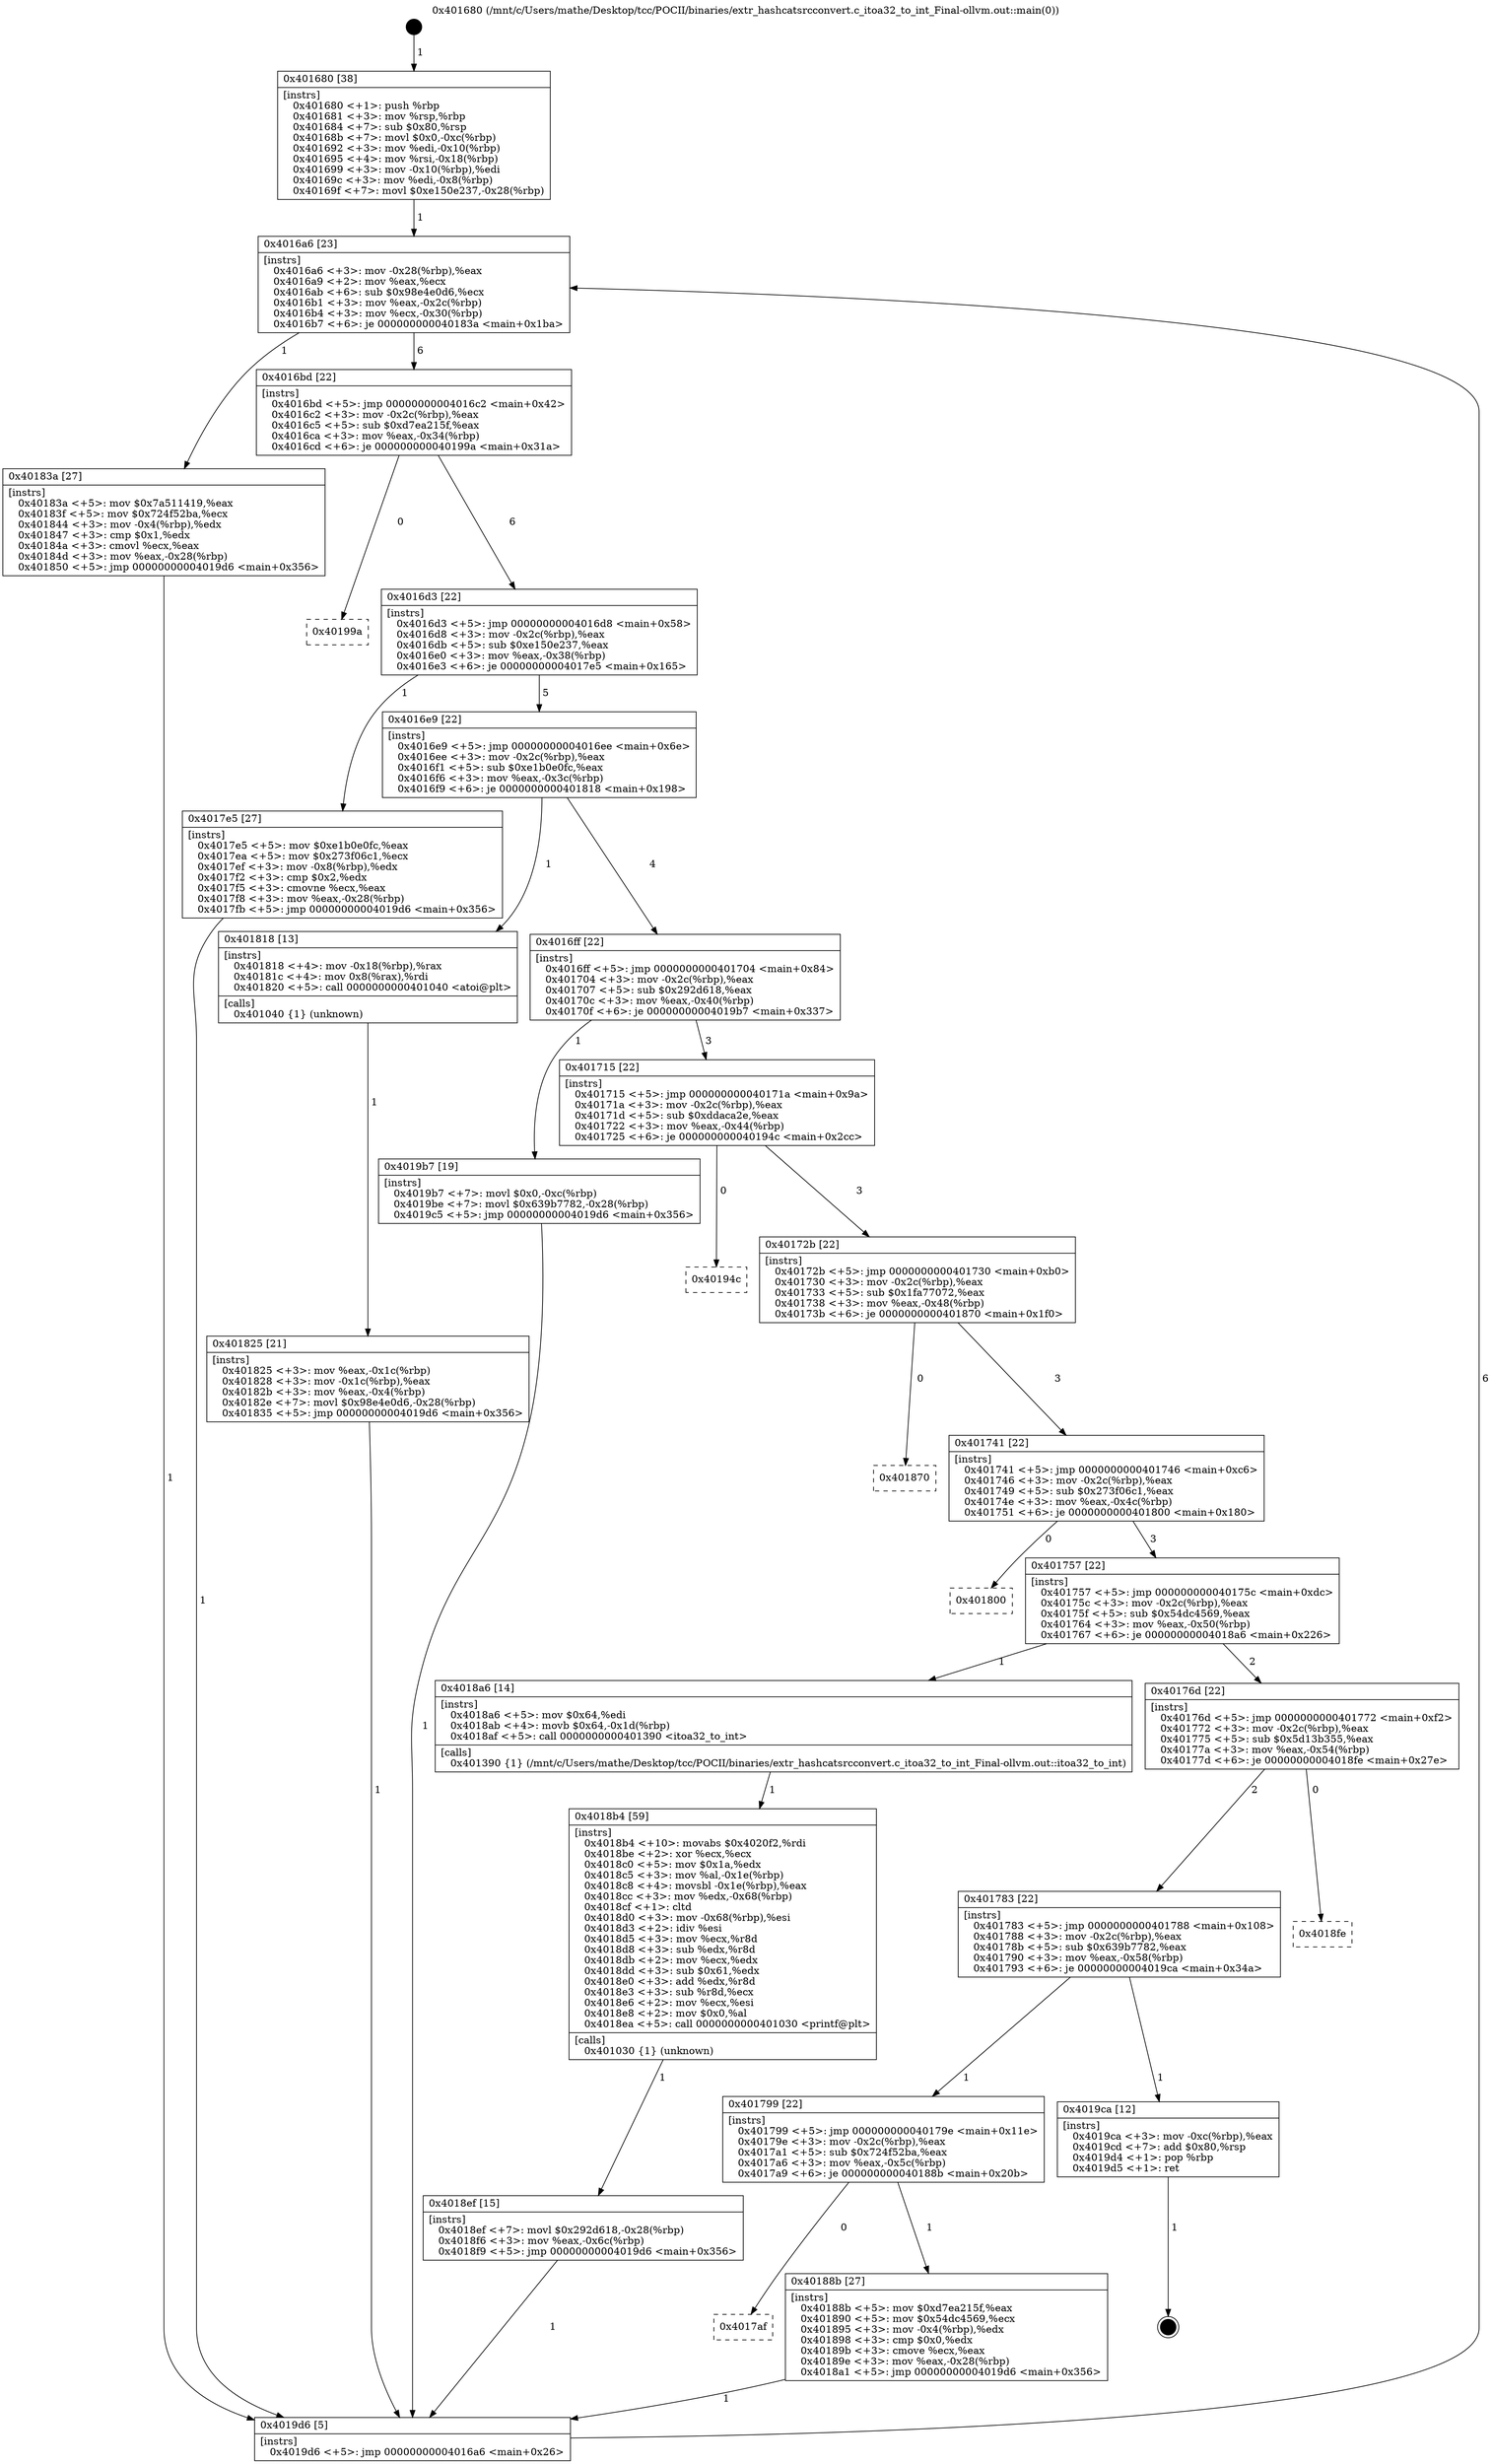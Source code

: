 digraph "0x401680" {
  label = "0x401680 (/mnt/c/Users/mathe/Desktop/tcc/POCII/binaries/extr_hashcatsrcconvert.c_itoa32_to_int_Final-ollvm.out::main(0))"
  labelloc = "t"
  node[shape=record]

  Entry [label="",width=0.3,height=0.3,shape=circle,fillcolor=black,style=filled]
  "0x4016a6" [label="{
     0x4016a6 [23]\l
     | [instrs]\l
     &nbsp;&nbsp;0x4016a6 \<+3\>: mov -0x28(%rbp),%eax\l
     &nbsp;&nbsp;0x4016a9 \<+2\>: mov %eax,%ecx\l
     &nbsp;&nbsp;0x4016ab \<+6\>: sub $0x98e4e0d6,%ecx\l
     &nbsp;&nbsp;0x4016b1 \<+3\>: mov %eax,-0x2c(%rbp)\l
     &nbsp;&nbsp;0x4016b4 \<+3\>: mov %ecx,-0x30(%rbp)\l
     &nbsp;&nbsp;0x4016b7 \<+6\>: je 000000000040183a \<main+0x1ba\>\l
  }"]
  "0x40183a" [label="{
     0x40183a [27]\l
     | [instrs]\l
     &nbsp;&nbsp;0x40183a \<+5\>: mov $0x7a511419,%eax\l
     &nbsp;&nbsp;0x40183f \<+5\>: mov $0x724f52ba,%ecx\l
     &nbsp;&nbsp;0x401844 \<+3\>: mov -0x4(%rbp),%edx\l
     &nbsp;&nbsp;0x401847 \<+3\>: cmp $0x1,%edx\l
     &nbsp;&nbsp;0x40184a \<+3\>: cmovl %ecx,%eax\l
     &nbsp;&nbsp;0x40184d \<+3\>: mov %eax,-0x28(%rbp)\l
     &nbsp;&nbsp;0x401850 \<+5\>: jmp 00000000004019d6 \<main+0x356\>\l
  }"]
  "0x4016bd" [label="{
     0x4016bd [22]\l
     | [instrs]\l
     &nbsp;&nbsp;0x4016bd \<+5\>: jmp 00000000004016c2 \<main+0x42\>\l
     &nbsp;&nbsp;0x4016c2 \<+3\>: mov -0x2c(%rbp),%eax\l
     &nbsp;&nbsp;0x4016c5 \<+5\>: sub $0xd7ea215f,%eax\l
     &nbsp;&nbsp;0x4016ca \<+3\>: mov %eax,-0x34(%rbp)\l
     &nbsp;&nbsp;0x4016cd \<+6\>: je 000000000040199a \<main+0x31a\>\l
  }"]
  Exit [label="",width=0.3,height=0.3,shape=circle,fillcolor=black,style=filled,peripheries=2]
  "0x40199a" [label="{
     0x40199a\l
  }", style=dashed]
  "0x4016d3" [label="{
     0x4016d3 [22]\l
     | [instrs]\l
     &nbsp;&nbsp;0x4016d3 \<+5\>: jmp 00000000004016d8 \<main+0x58\>\l
     &nbsp;&nbsp;0x4016d8 \<+3\>: mov -0x2c(%rbp),%eax\l
     &nbsp;&nbsp;0x4016db \<+5\>: sub $0xe150e237,%eax\l
     &nbsp;&nbsp;0x4016e0 \<+3\>: mov %eax,-0x38(%rbp)\l
     &nbsp;&nbsp;0x4016e3 \<+6\>: je 00000000004017e5 \<main+0x165\>\l
  }"]
  "0x4018ef" [label="{
     0x4018ef [15]\l
     | [instrs]\l
     &nbsp;&nbsp;0x4018ef \<+7\>: movl $0x292d618,-0x28(%rbp)\l
     &nbsp;&nbsp;0x4018f6 \<+3\>: mov %eax,-0x6c(%rbp)\l
     &nbsp;&nbsp;0x4018f9 \<+5\>: jmp 00000000004019d6 \<main+0x356\>\l
  }"]
  "0x4017e5" [label="{
     0x4017e5 [27]\l
     | [instrs]\l
     &nbsp;&nbsp;0x4017e5 \<+5\>: mov $0xe1b0e0fc,%eax\l
     &nbsp;&nbsp;0x4017ea \<+5\>: mov $0x273f06c1,%ecx\l
     &nbsp;&nbsp;0x4017ef \<+3\>: mov -0x8(%rbp),%edx\l
     &nbsp;&nbsp;0x4017f2 \<+3\>: cmp $0x2,%edx\l
     &nbsp;&nbsp;0x4017f5 \<+3\>: cmovne %ecx,%eax\l
     &nbsp;&nbsp;0x4017f8 \<+3\>: mov %eax,-0x28(%rbp)\l
     &nbsp;&nbsp;0x4017fb \<+5\>: jmp 00000000004019d6 \<main+0x356\>\l
  }"]
  "0x4016e9" [label="{
     0x4016e9 [22]\l
     | [instrs]\l
     &nbsp;&nbsp;0x4016e9 \<+5\>: jmp 00000000004016ee \<main+0x6e\>\l
     &nbsp;&nbsp;0x4016ee \<+3\>: mov -0x2c(%rbp),%eax\l
     &nbsp;&nbsp;0x4016f1 \<+5\>: sub $0xe1b0e0fc,%eax\l
     &nbsp;&nbsp;0x4016f6 \<+3\>: mov %eax,-0x3c(%rbp)\l
     &nbsp;&nbsp;0x4016f9 \<+6\>: je 0000000000401818 \<main+0x198\>\l
  }"]
  "0x4019d6" [label="{
     0x4019d6 [5]\l
     | [instrs]\l
     &nbsp;&nbsp;0x4019d6 \<+5\>: jmp 00000000004016a6 \<main+0x26\>\l
  }"]
  "0x401680" [label="{
     0x401680 [38]\l
     | [instrs]\l
     &nbsp;&nbsp;0x401680 \<+1\>: push %rbp\l
     &nbsp;&nbsp;0x401681 \<+3\>: mov %rsp,%rbp\l
     &nbsp;&nbsp;0x401684 \<+7\>: sub $0x80,%rsp\l
     &nbsp;&nbsp;0x40168b \<+7\>: movl $0x0,-0xc(%rbp)\l
     &nbsp;&nbsp;0x401692 \<+3\>: mov %edi,-0x10(%rbp)\l
     &nbsp;&nbsp;0x401695 \<+4\>: mov %rsi,-0x18(%rbp)\l
     &nbsp;&nbsp;0x401699 \<+3\>: mov -0x10(%rbp),%edi\l
     &nbsp;&nbsp;0x40169c \<+3\>: mov %edi,-0x8(%rbp)\l
     &nbsp;&nbsp;0x40169f \<+7\>: movl $0xe150e237,-0x28(%rbp)\l
  }"]
  "0x4018b4" [label="{
     0x4018b4 [59]\l
     | [instrs]\l
     &nbsp;&nbsp;0x4018b4 \<+10\>: movabs $0x4020f2,%rdi\l
     &nbsp;&nbsp;0x4018be \<+2\>: xor %ecx,%ecx\l
     &nbsp;&nbsp;0x4018c0 \<+5\>: mov $0x1a,%edx\l
     &nbsp;&nbsp;0x4018c5 \<+3\>: mov %al,-0x1e(%rbp)\l
     &nbsp;&nbsp;0x4018c8 \<+4\>: movsbl -0x1e(%rbp),%eax\l
     &nbsp;&nbsp;0x4018cc \<+3\>: mov %edx,-0x68(%rbp)\l
     &nbsp;&nbsp;0x4018cf \<+1\>: cltd\l
     &nbsp;&nbsp;0x4018d0 \<+3\>: mov -0x68(%rbp),%esi\l
     &nbsp;&nbsp;0x4018d3 \<+2\>: idiv %esi\l
     &nbsp;&nbsp;0x4018d5 \<+3\>: mov %ecx,%r8d\l
     &nbsp;&nbsp;0x4018d8 \<+3\>: sub %edx,%r8d\l
     &nbsp;&nbsp;0x4018db \<+2\>: mov %ecx,%edx\l
     &nbsp;&nbsp;0x4018dd \<+3\>: sub $0x61,%edx\l
     &nbsp;&nbsp;0x4018e0 \<+3\>: add %edx,%r8d\l
     &nbsp;&nbsp;0x4018e3 \<+3\>: sub %r8d,%ecx\l
     &nbsp;&nbsp;0x4018e6 \<+2\>: mov %ecx,%esi\l
     &nbsp;&nbsp;0x4018e8 \<+2\>: mov $0x0,%al\l
     &nbsp;&nbsp;0x4018ea \<+5\>: call 0000000000401030 \<printf@plt\>\l
     | [calls]\l
     &nbsp;&nbsp;0x401030 \{1\} (unknown)\l
  }"]
  "0x401818" [label="{
     0x401818 [13]\l
     | [instrs]\l
     &nbsp;&nbsp;0x401818 \<+4\>: mov -0x18(%rbp),%rax\l
     &nbsp;&nbsp;0x40181c \<+4\>: mov 0x8(%rax),%rdi\l
     &nbsp;&nbsp;0x401820 \<+5\>: call 0000000000401040 \<atoi@plt\>\l
     | [calls]\l
     &nbsp;&nbsp;0x401040 \{1\} (unknown)\l
  }"]
  "0x4016ff" [label="{
     0x4016ff [22]\l
     | [instrs]\l
     &nbsp;&nbsp;0x4016ff \<+5\>: jmp 0000000000401704 \<main+0x84\>\l
     &nbsp;&nbsp;0x401704 \<+3\>: mov -0x2c(%rbp),%eax\l
     &nbsp;&nbsp;0x401707 \<+5\>: sub $0x292d618,%eax\l
     &nbsp;&nbsp;0x40170c \<+3\>: mov %eax,-0x40(%rbp)\l
     &nbsp;&nbsp;0x40170f \<+6\>: je 00000000004019b7 \<main+0x337\>\l
  }"]
  "0x401825" [label="{
     0x401825 [21]\l
     | [instrs]\l
     &nbsp;&nbsp;0x401825 \<+3\>: mov %eax,-0x1c(%rbp)\l
     &nbsp;&nbsp;0x401828 \<+3\>: mov -0x1c(%rbp),%eax\l
     &nbsp;&nbsp;0x40182b \<+3\>: mov %eax,-0x4(%rbp)\l
     &nbsp;&nbsp;0x40182e \<+7\>: movl $0x98e4e0d6,-0x28(%rbp)\l
     &nbsp;&nbsp;0x401835 \<+5\>: jmp 00000000004019d6 \<main+0x356\>\l
  }"]
  "0x4017af" [label="{
     0x4017af\l
  }", style=dashed]
  "0x4019b7" [label="{
     0x4019b7 [19]\l
     | [instrs]\l
     &nbsp;&nbsp;0x4019b7 \<+7\>: movl $0x0,-0xc(%rbp)\l
     &nbsp;&nbsp;0x4019be \<+7\>: movl $0x639b7782,-0x28(%rbp)\l
     &nbsp;&nbsp;0x4019c5 \<+5\>: jmp 00000000004019d6 \<main+0x356\>\l
  }"]
  "0x401715" [label="{
     0x401715 [22]\l
     | [instrs]\l
     &nbsp;&nbsp;0x401715 \<+5\>: jmp 000000000040171a \<main+0x9a\>\l
     &nbsp;&nbsp;0x40171a \<+3\>: mov -0x2c(%rbp),%eax\l
     &nbsp;&nbsp;0x40171d \<+5\>: sub $0xddaca2e,%eax\l
     &nbsp;&nbsp;0x401722 \<+3\>: mov %eax,-0x44(%rbp)\l
     &nbsp;&nbsp;0x401725 \<+6\>: je 000000000040194c \<main+0x2cc\>\l
  }"]
  "0x40188b" [label="{
     0x40188b [27]\l
     | [instrs]\l
     &nbsp;&nbsp;0x40188b \<+5\>: mov $0xd7ea215f,%eax\l
     &nbsp;&nbsp;0x401890 \<+5\>: mov $0x54dc4569,%ecx\l
     &nbsp;&nbsp;0x401895 \<+3\>: mov -0x4(%rbp),%edx\l
     &nbsp;&nbsp;0x401898 \<+3\>: cmp $0x0,%edx\l
     &nbsp;&nbsp;0x40189b \<+3\>: cmove %ecx,%eax\l
     &nbsp;&nbsp;0x40189e \<+3\>: mov %eax,-0x28(%rbp)\l
     &nbsp;&nbsp;0x4018a1 \<+5\>: jmp 00000000004019d6 \<main+0x356\>\l
  }"]
  "0x40194c" [label="{
     0x40194c\l
  }", style=dashed]
  "0x40172b" [label="{
     0x40172b [22]\l
     | [instrs]\l
     &nbsp;&nbsp;0x40172b \<+5\>: jmp 0000000000401730 \<main+0xb0\>\l
     &nbsp;&nbsp;0x401730 \<+3\>: mov -0x2c(%rbp),%eax\l
     &nbsp;&nbsp;0x401733 \<+5\>: sub $0x1fa77072,%eax\l
     &nbsp;&nbsp;0x401738 \<+3\>: mov %eax,-0x48(%rbp)\l
     &nbsp;&nbsp;0x40173b \<+6\>: je 0000000000401870 \<main+0x1f0\>\l
  }"]
  "0x401799" [label="{
     0x401799 [22]\l
     | [instrs]\l
     &nbsp;&nbsp;0x401799 \<+5\>: jmp 000000000040179e \<main+0x11e\>\l
     &nbsp;&nbsp;0x40179e \<+3\>: mov -0x2c(%rbp),%eax\l
     &nbsp;&nbsp;0x4017a1 \<+5\>: sub $0x724f52ba,%eax\l
     &nbsp;&nbsp;0x4017a6 \<+3\>: mov %eax,-0x5c(%rbp)\l
     &nbsp;&nbsp;0x4017a9 \<+6\>: je 000000000040188b \<main+0x20b\>\l
  }"]
  "0x401870" [label="{
     0x401870\l
  }", style=dashed]
  "0x401741" [label="{
     0x401741 [22]\l
     | [instrs]\l
     &nbsp;&nbsp;0x401741 \<+5\>: jmp 0000000000401746 \<main+0xc6\>\l
     &nbsp;&nbsp;0x401746 \<+3\>: mov -0x2c(%rbp),%eax\l
     &nbsp;&nbsp;0x401749 \<+5\>: sub $0x273f06c1,%eax\l
     &nbsp;&nbsp;0x40174e \<+3\>: mov %eax,-0x4c(%rbp)\l
     &nbsp;&nbsp;0x401751 \<+6\>: je 0000000000401800 \<main+0x180\>\l
  }"]
  "0x4019ca" [label="{
     0x4019ca [12]\l
     | [instrs]\l
     &nbsp;&nbsp;0x4019ca \<+3\>: mov -0xc(%rbp),%eax\l
     &nbsp;&nbsp;0x4019cd \<+7\>: add $0x80,%rsp\l
     &nbsp;&nbsp;0x4019d4 \<+1\>: pop %rbp\l
     &nbsp;&nbsp;0x4019d5 \<+1\>: ret\l
  }"]
  "0x401800" [label="{
     0x401800\l
  }", style=dashed]
  "0x401757" [label="{
     0x401757 [22]\l
     | [instrs]\l
     &nbsp;&nbsp;0x401757 \<+5\>: jmp 000000000040175c \<main+0xdc\>\l
     &nbsp;&nbsp;0x40175c \<+3\>: mov -0x2c(%rbp),%eax\l
     &nbsp;&nbsp;0x40175f \<+5\>: sub $0x54dc4569,%eax\l
     &nbsp;&nbsp;0x401764 \<+3\>: mov %eax,-0x50(%rbp)\l
     &nbsp;&nbsp;0x401767 \<+6\>: je 00000000004018a6 \<main+0x226\>\l
  }"]
  "0x401783" [label="{
     0x401783 [22]\l
     | [instrs]\l
     &nbsp;&nbsp;0x401783 \<+5\>: jmp 0000000000401788 \<main+0x108\>\l
     &nbsp;&nbsp;0x401788 \<+3\>: mov -0x2c(%rbp),%eax\l
     &nbsp;&nbsp;0x40178b \<+5\>: sub $0x639b7782,%eax\l
     &nbsp;&nbsp;0x401790 \<+3\>: mov %eax,-0x58(%rbp)\l
     &nbsp;&nbsp;0x401793 \<+6\>: je 00000000004019ca \<main+0x34a\>\l
  }"]
  "0x4018a6" [label="{
     0x4018a6 [14]\l
     | [instrs]\l
     &nbsp;&nbsp;0x4018a6 \<+5\>: mov $0x64,%edi\l
     &nbsp;&nbsp;0x4018ab \<+4\>: movb $0x64,-0x1d(%rbp)\l
     &nbsp;&nbsp;0x4018af \<+5\>: call 0000000000401390 \<itoa32_to_int\>\l
     | [calls]\l
     &nbsp;&nbsp;0x401390 \{1\} (/mnt/c/Users/mathe/Desktop/tcc/POCII/binaries/extr_hashcatsrcconvert.c_itoa32_to_int_Final-ollvm.out::itoa32_to_int)\l
  }"]
  "0x40176d" [label="{
     0x40176d [22]\l
     | [instrs]\l
     &nbsp;&nbsp;0x40176d \<+5\>: jmp 0000000000401772 \<main+0xf2\>\l
     &nbsp;&nbsp;0x401772 \<+3\>: mov -0x2c(%rbp),%eax\l
     &nbsp;&nbsp;0x401775 \<+5\>: sub $0x5d13b355,%eax\l
     &nbsp;&nbsp;0x40177a \<+3\>: mov %eax,-0x54(%rbp)\l
     &nbsp;&nbsp;0x40177d \<+6\>: je 00000000004018fe \<main+0x27e\>\l
  }"]
  "0x4018fe" [label="{
     0x4018fe\l
  }", style=dashed]
  Entry -> "0x401680" [label=" 1"]
  "0x4016a6" -> "0x40183a" [label=" 1"]
  "0x4016a6" -> "0x4016bd" [label=" 6"]
  "0x4019ca" -> Exit [label=" 1"]
  "0x4016bd" -> "0x40199a" [label=" 0"]
  "0x4016bd" -> "0x4016d3" [label=" 6"]
  "0x4019b7" -> "0x4019d6" [label=" 1"]
  "0x4016d3" -> "0x4017e5" [label=" 1"]
  "0x4016d3" -> "0x4016e9" [label=" 5"]
  "0x4017e5" -> "0x4019d6" [label=" 1"]
  "0x401680" -> "0x4016a6" [label=" 1"]
  "0x4019d6" -> "0x4016a6" [label=" 6"]
  "0x4018ef" -> "0x4019d6" [label=" 1"]
  "0x4016e9" -> "0x401818" [label=" 1"]
  "0x4016e9" -> "0x4016ff" [label=" 4"]
  "0x401818" -> "0x401825" [label=" 1"]
  "0x401825" -> "0x4019d6" [label=" 1"]
  "0x40183a" -> "0x4019d6" [label=" 1"]
  "0x4018b4" -> "0x4018ef" [label=" 1"]
  "0x4016ff" -> "0x4019b7" [label=" 1"]
  "0x4016ff" -> "0x401715" [label=" 3"]
  "0x4018a6" -> "0x4018b4" [label=" 1"]
  "0x401715" -> "0x40194c" [label=" 0"]
  "0x401715" -> "0x40172b" [label=" 3"]
  "0x40188b" -> "0x4019d6" [label=" 1"]
  "0x40172b" -> "0x401870" [label=" 0"]
  "0x40172b" -> "0x401741" [label=" 3"]
  "0x401799" -> "0x40188b" [label=" 1"]
  "0x401741" -> "0x401800" [label=" 0"]
  "0x401741" -> "0x401757" [label=" 3"]
  "0x401799" -> "0x4017af" [label=" 0"]
  "0x401757" -> "0x4018a6" [label=" 1"]
  "0x401757" -> "0x40176d" [label=" 2"]
  "0x401783" -> "0x4019ca" [label=" 1"]
  "0x40176d" -> "0x4018fe" [label=" 0"]
  "0x40176d" -> "0x401783" [label=" 2"]
  "0x401783" -> "0x401799" [label=" 1"]
}
